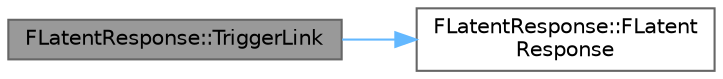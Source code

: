 digraph "FLatentResponse::TriggerLink"
{
 // INTERACTIVE_SVG=YES
 // LATEX_PDF_SIZE
  bgcolor="transparent";
  edge [fontname=Helvetica,fontsize=10,labelfontname=Helvetica,labelfontsize=10];
  node [fontname=Helvetica,fontsize=10,shape=box,height=0.2,width=0.4];
  rankdir="LR";
  Node1 [id="Node000001",label="FLatentResponse::TriggerLink",height=0.2,width=0.4,color="gray40", fillcolor="grey60", style="filled", fontcolor="black",tooltip=" "];
  Node1 -> Node2 [id="edge1_Node000001_Node000002",color="steelblue1",style="solid",tooltip=" "];
  Node2 [id="Node000002",label="FLatentResponse::FLatent\lResponse",height=0.2,width=0.4,color="grey40", fillcolor="white", style="filled",URL="$dd/d0d/structFLatentResponse.html#aefe909a77d4b6646c1c102fbf1cf8fea",tooltip=" "];
}
